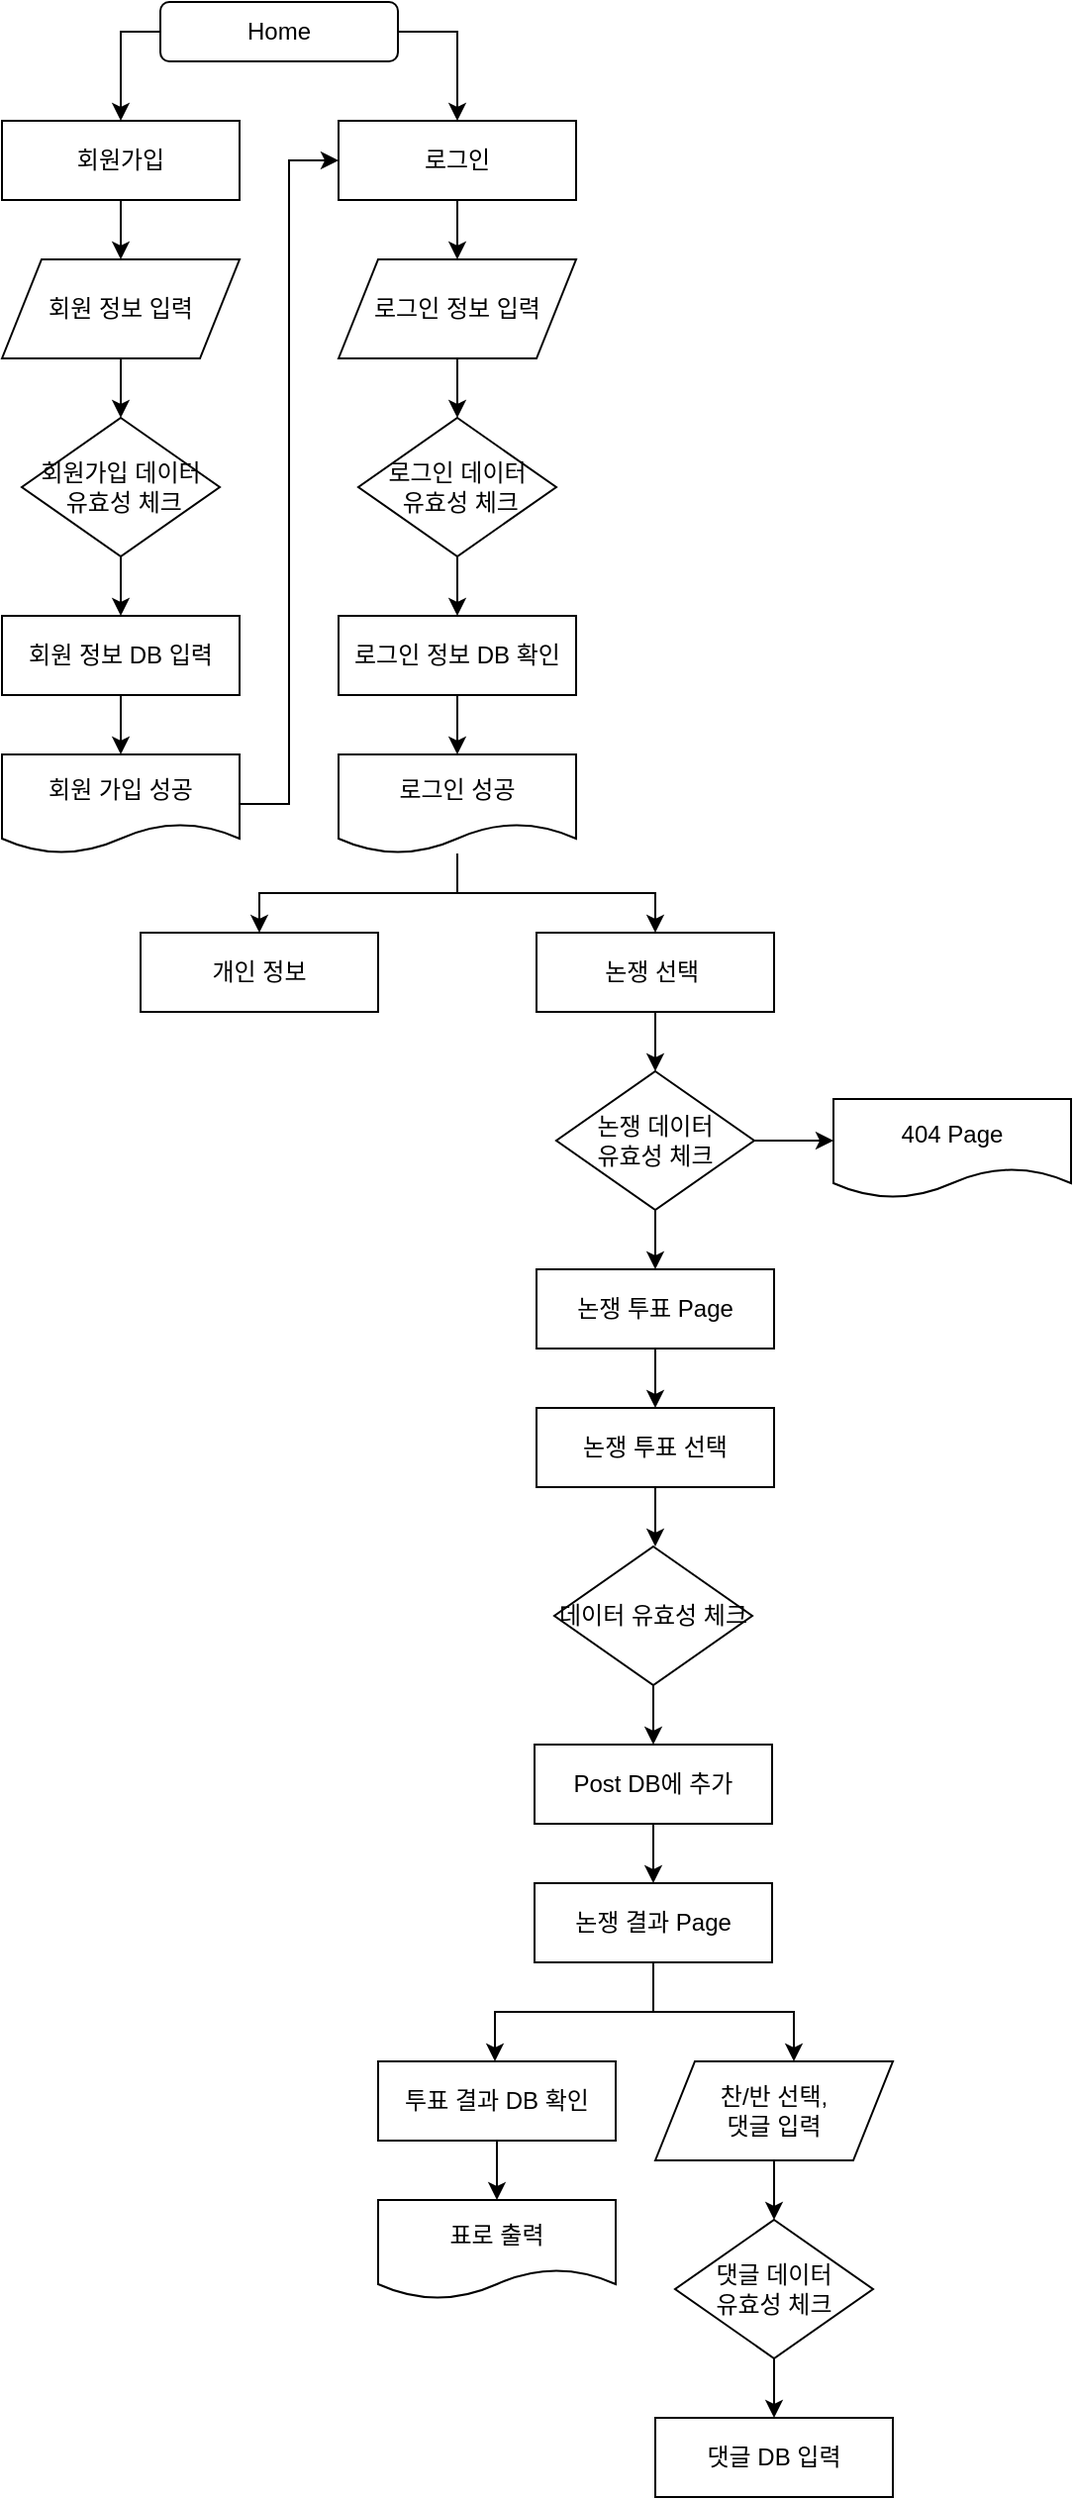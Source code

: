 <mxfile version="20.0.1" type="github">
  <diagram id="C5RBs43oDa-KdzZeNtuy" name="Page-1">
    <mxGraphModel dx="1215" dy="834" grid="1" gridSize="10" guides="1" tooltips="1" connect="1" arrows="1" fold="1" page="1" pageScale="1" pageWidth="827" pageHeight="1169" math="0" shadow="0">
      <root>
        <mxCell id="WIyWlLk6GJQsqaUBKTNV-0" />
        <mxCell id="WIyWlLk6GJQsqaUBKTNV-1" parent="WIyWlLk6GJQsqaUBKTNV-0" />
        <mxCell id="OMeP-qQj-bfk-kY83GTp-11" style="edgeStyle=orthogonalEdgeStyle;rounded=0;orthogonalLoop=1;jettySize=auto;html=1;" edge="1" parent="WIyWlLk6GJQsqaUBKTNV-1" source="WIyWlLk6GJQsqaUBKTNV-3">
          <mxGeometry relative="1" as="geometry">
            <mxPoint x="180" y="90" as="targetPoint" />
          </mxGeometry>
        </mxCell>
        <mxCell id="OMeP-qQj-bfk-kY83GTp-23" style="edgeStyle=orthogonalEdgeStyle;rounded=0;orthogonalLoop=1;jettySize=auto;html=1;" edge="1" parent="WIyWlLk6GJQsqaUBKTNV-1" source="WIyWlLk6GJQsqaUBKTNV-3">
          <mxGeometry relative="1" as="geometry">
            <mxPoint x="350" y="90" as="targetPoint" />
            <Array as="points">
              <mxPoint x="350" y="45" />
              <mxPoint x="350" y="90" />
            </Array>
          </mxGeometry>
        </mxCell>
        <mxCell id="WIyWlLk6GJQsqaUBKTNV-3" value="Home" style="rounded=1;whiteSpace=wrap;html=1;fontSize=12;glass=0;strokeWidth=1;shadow=0;" parent="WIyWlLk6GJQsqaUBKTNV-1" vertex="1">
          <mxGeometry x="200" y="30" width="120" height="30" as="geometry" />
        </mxCell>
        <mxCell id="OMeP-qQj-bfk-kY83GTp-4" style="edgeStyle=orthogonalEdgeStyle;rounded=0;orthogonalLoop=1;jettySize=auto;html=1;" edge="1" parent="WIyWlLk6GJQsqaUBKTNV-1" source="OMeP-qQj-bfk-kY83GTp-3">
          <mxGeometry relative="1" as="geometry">
            <mxPoint x="180" y="160" as="targetPoint" />
          </mxGeometry>
        </mxCell>
        <mxCell id="OMeP-qQj-bfk-kY83GTp-3" value="회원가입" style="rounded=0;whiteSpace=wrap;html=1;" vertex="1" parent="WIyWlLk6GJQsqaUBKTNV-1">
          <mxGeometry x="120" y="90" width="120" height="40" as="geometry" />
        </mxCell>
        <mxCell id="OMeP-qQj-bfk-kY83GTp-14" style="edgeStyle=orthogonalEdgeStyle;rounded=0;orthogonalLoop=1;jettySize=auto;html=1;" edge="1" parent="WIyWlLk6GJQsqaUBKTNV-1" source="OMeP-qQj-bfk-kY83GTp-5">
          <mxGeometry relative="1" as="geometry">
            <mxPoint x="180" y="240" as="targetPoint" />
          </mxGeometry>
        </mxCell>
        <mxCell id="OMeP-qQj-bfk-kY83GTp-5" value="회원 정보 입력" style="shape=parallelogram;perimeter=parallelogramPerimeter;whiteSpace=wrap;html=1;fixedSize=1;" vertex="1" parent="WIyWlLk6GJQsqaUBKTNV-1">
          <mxGeometry x="120" y="160" width="120" height="50" as="geometry" />
        </mxCell>
        <mxCell id="OMeP-qQj-bfk-kY83GTp-19" style="edgeStyle=orthogonalEdgeStyle;rounded=0;orthogonalLoop=1;jettySize=auto;html=1;" edge="1" parent="WIyWlLk6GJQsqaUBKTNV-1" source="OMeP-qQj-bfk-kY83GTp-7">
          <mxGeometry relative="1" as="geometry">
            <mxPoint x="180" y="340" as="targetPoint" />
          </mxGeometry>
        </mxCell>
        <mxCell id="OMeP-qQj-bfk-kY83GTp-7" value="회원가입 데이터&lt;br&gt;&amp;nbsp;유효성 체크" style="rhombus;whiteSpace=wrap;html=1;" vertex="1" parent="WIyWlLk6GJQsqaUBKTNV-1">
          <mxGeometry x="130" y="240" width="100" height="70" as="geometry" />
        </mxCell>
        <mxCell id="OMeP-qQj-bfk-kY83GTp-22" style="edgeStyle=orthogonalEdgeStyle;rounded=0;orthogonalLoop=1;jettySize=auto;html=1;" edge="1" parent="WIyWlLk6GJQsqaUBKTNV-1" source="OMeP-qQj-bfk-kY83GTp-18">
          <mxGeometry relative="1" as="geometry">
            <mxPoint x="180" y="410" as="targetPoint" />
          </mxGeometry>
        </mxCell>
        <mxCell id="OMeP-qQj-bfk-kY83GTp-18" value="회원 정보 DB 입력" style="rounded=0;whiteSpace=wrap;html=1;" vertex="1" parent="WIyWlLk6GJQsqaUBKTNV-1">
          <mxGeometry x="120" y="340" width="120" height="40" as="geometry" />
        </mxCell>
        <mxCell id="OMeP-qQj-bfk-kY83GTp-34" style="edgeStyle=orthogonalEdgeStyle;rounded=0;orthogonalLoop=1;jettySize=auto;html=1;entryX=0;entryY=0.5;entryDx=0;entryDy=0;" edge="1" parent="WIyWlLk6GJQsqaUBKTNV-1" source="OMeP-qQj-bfk-kY83GTp-21" target="OMeP-qQj-bfk-kY83GTp-24">
          <mxGeometry relative="1" as="geometry" />
        </mxCell>
        <mxCell id="OMeP-qQj-bfk-kY83GTp-21" value="회원 가입 성공" style="shape=document;whiteSpace=wrap;html=1;boundedLbl=1;" vertex="1" parent="WIyWlLk6GJQsqaUBKTNV-1">
          <mxGeometry x="120" y="410" width="120" height="50" as="geometry" />
        </mxCell>
        <mxCell id="OMeP-qQj-bfk-kY83GTp-25" style="edgeStyle=orthogonalEdgeStyle;rounded=0;orthogonalLoop=1;jettySize=auto;html=1;" edge="1" parent="WIyWlLk6GJQsqaUBKTNV-1" source="OMeP-qQj-bfk-kY83GTp-24">
          <mxGeometry relative="1" as="geometry">
            <mxPoint x="350" y="160" as="targetPoint" />
          </mxGeometry>
        </mxCell>
        <mxCell id="OMeP-qQj-bfk-kY83GTp-24" value="로그인" style="rounded=0;whiteSpace=wrap;html=1;" vertex="1" parent="WIyWlLk6GJQsqaUBKTNV-1">
          <mxGeometry x="290" y="90" width="120" height="40" as="geometry" />
        </mxCell>
        <mxCell id="OMeP-qQj-bfk-kY83GTp-27" style="edgeStyle=orthogonalEdgeStyle;rounded=0;orthogonalLoop=1;jettySize=auto;html=1;" edge="1" parent="WIyWlLk6GJQsqaUBKTNV-1" source="OMeP-qQj-bfk-kY83GTp-26">
          <mxGeometry relative="1" as="geometry">
            <mxPoint x="350" y="240" as="targetPoint" />
          </mxGeometry>
        </mxCell>
        <mxCell id="OMeP-qQj-bfk-kY83GTp-26" value="로그인 정보 입력" style="shape=parallelogram;perimeter=parallelogramPerimeter;whiteSpace=wrap;html=1;fixedSize=1;" vertex="1" parent="WIyWlLk6GJQsqaUBKTNV-1">
          <mxGeometry x="290" y="160" width="120" height="50" as="geometry" />
        </mxCell>
        <mxCell id="OMeP-qQj-bfk-kY83GTp-29" style="edgeStyle=orthogonalEdgeStyle;rounded=0;orthogonalLoop=1;jettySize=auto;html=1;" edge="1" parent="WIyWlLk6GJQsqaUBKTNV-1" source="OMeP-qQj-bfk-kY83GTp-28">
          <mxGeometry relative="1" as="geometry">
            <mxPoint x="350" y="340" as="targetPoint" />
          </mxGeometry>
        </mxCell>
        <mxCell id="OMeP-qQj-bfk-kY83GTp-28" value="로그인 데이터&lt;br&gt;&amp;nbsp;유효성 체크" style="rhombus;whiteSpace=wrap;html=1;" vertex="1" parent="WIyWlLk6GJQsqaUBKTNV-1">
          <mxGeometry x="300" y="240" width="100" height="70" as="geometry" />
        </mxCell>
        <mxCell id="OMeP-qQj-bfk-kY83GTp-31" style="edgeStyle=orthogonalEdgeStyle;rounded=0;orthogonalLoop=1;jettySize=auto;html=1;" edge="1" parent="WIyWlLk6GJQsqaUBKTNV-1" source="OMeP-qQj-bfk-kY83GTp-30">
          <mxGeometry relative="1" as="geometry">
            <mxPoint x="350" y="410" as="targetPoint" />
          </mxGeometry>
        </mxCell>
        <mxCell id="OMeP-qQj-bfk-kY83GTp-30" value="로그인 정보 DB 확인" style="rounded=0;whiteSpace=wrap;html=1;" vertex="1" parent="WIyWlLk6GJQsqaUBKTNV-1">
          <mxGeometry x="290" y="340" width="120" height="40" as="geometry" />
        </mxCell>
        <mxCell id="OMeP-qQj-bfk-kY83GTp-42" style="edgeStyle=orthogonalEdgeStyle;rounded=0;orthogonalLoop=1;jettySize=auto;html=1;" edge="1" parent="WIyWlLk6GJQsqaUBKTNV-1" source="OMeP-qQj-bfk-kY83GTp-32">
          <mxGeometry relative="1" as="geometry">
            <mxPoint x="250" y="500" as="targetPoint" />
            <Array as="points">
              <mxPoint x="350" y="480" />
              <mxPoint x="250" y="480" />
              <mxPoint x="250" y="490" />
            </Array>
          </mxGeometry>
        </mxCell>
        <mxCell id="OMeP-qQj-bfk-kY83GTp-44" style="edgeStyle=orthogonalEdgeStyle;rounded=0;orthogonalLoop=1;jettySize=auto;html=1;" edge="1" parent="WIyWlLk6GJQsqaUBKTNV-1" source="OMeP-qQj-bfk-kY83GTp-32">
          <mxGeometry relative="1" as="geometry">
            <mxPoint x="450" y="500" as="targetPoint" />
            <Array as="points">
              <mxPoint x="350" y="480" />
              <mxPoint x="450" y="480" />
              <mxPoint x="450" y="500" />
            </Array>
          </mxGeometry>
        </mxCell>
        <mxCell id="OMeP-qQj-bfk-kY83GTp-32" value="로그인 성공" style="shape=document;whiteSpace=wrap;html=1;boundedLbl=1;" vertex="1" parent="WIyWlLk6GJQsqaUBKTNV-1">
          <mxGeometry x="290" y="410" width="120" height="50" as="geometry" />
        </mxCell>
        <mxCell id="OMeP-qQj-bfk-kY83GTp-46" value="개인 정보&lt;span style=&quot;color: rgba(0, 0, 0, 0); font-family: monospace; font-size: 0px; text-align: start;&quot;&gt;%3CmxGraphModel%3E%3Croot%3E%3CmxCell%20id%3D%220%22%2F%3E%3CmxCell%20id%3D%221%22%20parent%3D%220%22%2F%3E%3CmxCell%20id%3D%222%22%20value%3D%22%EB%A1%9C%EA%B7%B8%EC%9D%B8%22%20style%3D%22rounded%3D0%3BwhiteSpace%3Dwrap%3Bhtml%3D1%3B%22%20vertex%3D%221%22%20parent%3D%221%22%3E%3CmxGeometry%20x%3D%22290%22%20y%3D%2290%22%20width%3D%22120%22%20height%3D%2240%22%20as%3D%22geometry%22%2F%3E%3C%2FmxCell%3E%3C%2Froot%3E%3C%2FmxGraphModel%&lt;/span&gt;" style="rounded=0;whiteSpace=wrap;html=1;" vertex="1" parent="WIyWlLk6GJQsqaUBKTNV-1">
          <mxGeometry x="190" y="500" width="120" height="40" as="geometry" />
        </mxCell>
        <mxCell id="OMeP-qQj-bfk-kY83GTp-48" style="edgeStyle=orthogonalEdgeStyle;rounded=0;orthogonalLoop=1;jettySize=auto;html=1;" edge="1" parent="WIyWlLk6GJQsqaUBKTNV-1" source="OMeP-qQj-bfk-kY83GTp-47">
          <mxGeometry relative="1" as="geometry">
            <mxPoint x="450" y="570" as="targetPoint" />
          </mxGeometry>
        </mxCell>
        <mxCell id="OMeP-qQj-bfk-kY83GTp-47" value="논쟁 선택&amp;nbsp;" style="rounded=0;whiteSpace=wrap;html=1;" vertex="1" parent="WIyWlLk6GJQsqaUBKTNV-1">
          <mxGeometry x="390" y="500" width="120" height="40" as="geometry" />
        </mxCell>
        <mxCell id="OMeP-qQj-bfk-kY83GTp-50" style="edgeStyle=orthogonalEdgeStyle;rounded=0;orthogonalLoop=1;jettySize=auto;html=1;" edge="1" parent="WIyWlLk6GJQsqaUBKTNV-1" source="OMeP-qQj-bfk-kY83GTp-49">
          <mxGeometry relative="1" as="geometry">
            <mxPoint x="540" y="605" as="targetPoint" />
          </mxGeometry>
        </mxCell>
        <mxCell id="OMeP-qQj-bfk-kY83GTp-52" style="edgeStyle=orthogonalEdgeStyle;rounded=0;orthogonalLoop=1;jettySize=auto;html=1;" edge="1" parent="WIyWlLk6GJQsqaUBKTNV-1" source="OMeP-qQj-bfk-kY83GTp-49">
          <mxGeometry relative="1" as="geometry">
            <mxPoint x="450" y="670" as="targetPoint" />
          </mxGeometry>
        </mxCell>
        <mxCell id="OMeP-qQj-bfk-kY83GTp-49" value="논쟁 데이터 &lt;br&gt;유효성 체크" style="rhombus;whiteSpace=wrap;html=1;" vertex="1" parent="WIyWlLk6GJQsqaUBKTNV-1">
          <mxGeometry x="400" y="570" width="100" height="70" as="geometry" />
        </mxCell>
        <mxCell id="OMeP-qQj-bfk-kY83GTp-51" value="404 Page" style="shape=document;whiteSpace=wrap;html=1;boundedLbl=1;" vertex="1" parent="WIyWlLk6GJQsqaUBKTNV-1">
          <mxGeometry x="540" y="584" width="120" height="50" as="geometry" />
        </mxCell>
        <mxCell id="OMeP-qQj-bfk-kY83GTp-54" style="edgeStyle=orthogonalEdgeStyle;rounded=0;orthogonalLoop=1;jettySize=auto;html=1;" edge="1" parent="WIyWlLk6GJQsqaUBKTNV-1" source="OMeP-qQj-bfk-kY83GTp-53">
          <mxGeometry relative="1" as="geometry">
            <mxPoint x="450" y="740" as="targetPoint" />
          </mxGeometry>
        </mxCell>
        <mxCell id="OMeP-qQj-bfk-kY83GTp-53" value="논쟁 투표 Page" style="rounded=0;whiteSpace=wrap;html=1;" vertex="1" parent="WIyWlLk6GJQsqaUBKTNV-1">
          <mxGeometry x="390" y="670" width="120" height="40" as="geometry" />
        </mxCell>
        <mxCell id="OMeP-qQj-bfk-kY83GTp-57" style="edgeStyle=orthogonalEdgeStyle;rounded=0;orthogonalLoop=1;jettySize=auto;html=1;" edge="1" parent="WIyWlLk6GJQsqaUBKTNV-1" source="OMeP-qQj-bfk-kY83GTp-56">
          <mxGeometry relative="1" as="geometry">
            <mxPoint x="450" y="810" as="targetPoint" />
          </mxGeometry>
        </mxCell>
        <mxCell id="OMeP-qQj-bfk-kY83GTp-56" value="논쟁 투표 선택" style="rounded=0;whiteSpace=wrap;html=1;" vertex="1" parent="WIyWlLk6GJQsqaUBKTNV-1">
          <mxGeometry x="390" y="740" width="120" height="40" as="geometry" />
        </mxCell>
        <mxCell id="OMeP-qQj-bfk-kY83GTp-59" style="edgeStyle=orthogonalEdgeStyle;rounded=0;orthogonalLoop=1;jettySize=auto;html=1;" edge="1" parent="WIyWlLk6GJQsqaUBKTNV-1" source="OMeP-qQj-bfk-kY83GTp-58">
          <mxGeometry relative="1" as="geometry">
            <mxPoint x="369" y="1070" as="targetPoint" />
            <Array as="points">
              <mxPoint x="449" y="1045" />
              <mxPoint x="369" y="1045" />
              <mxPoint x="369" y="1070" />
            </Array>
          </mxGeometry>
        </mxCell>
        <mxCell id="OMeP-qQj-bfk-kY83GTp-66" style="edgeStyle=orthogonalEdgeStyle;rounded=0;orthogonalLoop=1;jettySize=auto;html=1;" edge="1" parent="WIyWlLk6GJQsqaUBKTNV-1" source="OMeP-qQj-bfk-kY83GTp-58">
          <mxGeometry relative="1" as="geometry">
            <mxPoint x="520" y="1070" as="targetPoint" />
            <Array as="points">
              <mxPoint x="449" y="1045" />
              <mxPoint x="520" y="1045" />
              <mxPoint x="520" y="1070" />
            </Array>
          </mxGeometry>
        </mxCell>
        <mxCell id="OMeP-qQj-bfk-kY83GTp-58" value="논쟁 결과 Page" style="rounded=0;whiteSpace=wrap;html=1;" vertex="1" parent="WIyWlLk6GJQsqaUBKTNV-1">
          <mxGeometry x="389" y="980" width="120" height="40" as="geometry" />
        </mxCell>
        <mxCell id="OMeP-qQj-bfk-kY83GTp-65" style="edgeStyle=orthogonalEdgeStyle;rounded=0;orthogonalLoop=1;jettySize=auto;html=1;" edge="1" parent="WIyWlLk6GJQsqaUBKTNV-1" source="OMeP-qQj-bfk-kY83GTp-61">
          <mxGeometry relative="1" as="geometry">
            <mxPoint x="449" y="980" as="targetPoint" />
          </mxGeometry>
        </mxCell>
        <mxCell id="OMeP-qQj-bfk-kY83GTp-61" value="Post DB에 추가" style="rounded=0;whiteSpace=wrap;html=1;" vertex="1" parent="WIyWlLk6GJQsqaUBKTNV-1">
          <mxGeometry x="389" y="910" width="120" height="40" as="geometry" />
        </mxCell>
        <mxCell id="OMeP-qQj-bfk-kY83GTp-64" style="edgeStyle=orthogonalEdgeStyle;rounded=0;orthogonalLoop=1;jettySize=auto;html=1;" edge="1" parent="WIyWlLk6GJQsqaUBKTNV-1" source="OMeP-qQj-bfk-kY83GTp-63">
          <mxGeometry relative="1" as="geometry">
            <mxPoint x="449" y="910" as="targetPoint" />
          </mxGeometry>
        </mxCell>
        <mxCell id="OMeP-qQj-bfk-kY83GTp-63" value="데이터 유효성 체크" style="rhombus;whiteSpace=wrap;html=1;" vertex="1" parent="WIyWlLk6GJQsqaUBKTNV-1">
          <mxGeometry x="399" y="810" width="100" height="70" as="geometry" />
        </mxCell>
        <mxCell id="OMeP-qQj-bfk-kY83GTp-76" style="edgeStyle=orthogonalEdgeStyle;rounded=0;orthogonalLoop=1;jettySize=auto;html=1;" edge="1" parent="WIyWlLk6GJQsqaUBKTNV-1" source="OMeP-qQj-bfk-kY83GTp-71">
          <mxGeometry relative="1" as="geometry">
            <mxPoint x="510" y="1150" as="targetPoint" />
          </mxGeometry>
        </mxCell>
        <mxCell id="OMeP-qQj-bfk-kY83GTp-71" value="찬/반 선택, &lt;br&gt;댓글 입력" style="shape=parallelogram;perimeter=parallelogramPerimeter;whiteSpace=wrap;html=1;fixedSize=1;" vertex="1" parent="WIyWlLk6GJQsqaUBKTNV-1">
          <mxGeometry x="450" y="1070" width="120" height="50" as="geometry" />
        </mxCell>
        <mxCell id="OMeP-qQj-bfk-kY83GTp-77" style="edgeStyle=orthogonalEdgeStyle;rounded=0;orthogonalLoop=1;jettySize=auto;html=1;" edge="1" parent="WIyWlLk6GJQsqaUBKTNV-1" source="OMeP-qQj-bfk-kY83GTp-73">
          <mxGeometry relative="1" as="geometry">
            <mxPoint x="510" y="1250" as="targetPoint" />
          </mxGeometry>
        </mxCell>
        <mxCell id="OMeP-qQj-bfk-kY83GTp-73" value="댓글 데이터 &lt;br&gt;유효성 체크" style="rhombus;whiteSpace=wrap;html=1;" vertex="1" parent="WIyWlLk6GJQsqaUBKTNV-1">
          <mxGeometry x="460" y="1150" width="100" height="70" as="geometry" />
        </mxCell>
        <mxCell id="OMeP-qQj-bfk-kY83GTp-80" style="edgeStyle=orthogonalEdgeStyle;rounded=0;orthogonalLoop=1;jettySize=auto;html=1;" edge="1" parent="WIyWlLk6GJQsqaUBKTNV-1" source="OMeP-qQj-bfk-kY83GTp-75">
          <mxGeometry relative="1" as="geometry">
            <mxPoint x="370" y="1140" as="targetPoint" />
          </mxGeometry>
        </mxCell>
        <mxCell id="OMeP-qQj-bfk-kY83GTp-75" value="투표 결과 DB 확인" style="rounded=0;whiteSpace=wrap;html=1;" vertex="1" parent="WIyWlLk6GJQsqaUBKTNV-1">
          <mxGeometry x="310" y="1070" width="120" height="40" as="geometry" />
        </mxCell>
        <mxCell id="OMeP-qQj-bfk-kY83GTp-78" value="댓글 DB 입력" style="rounded=0;whiteSpace=wrap;html=1;" vertex="1" parent="WIyWlLk6GJQsqaUBKTNV-1">
          <mxGeometry x="450" y="1250" width="120" height="40" as="geometry" />
        </mxCell>
        <mxCell id="OMeP-qQj-bfk-kY83GTp-79" value="표로 출력" style="shape=document;whiteSpace=wrap;html=1;boundedLbl=1;" vertex="1" parent="WIyWlLk6GJQsqaUBKTNV-1">
          <mxGeometry x="310" y="1140" width="120" height="50" as="geometry" />
        </mxCell>
      </root>
    </mxGraphModel>
  </diagram>
</mxfile>
